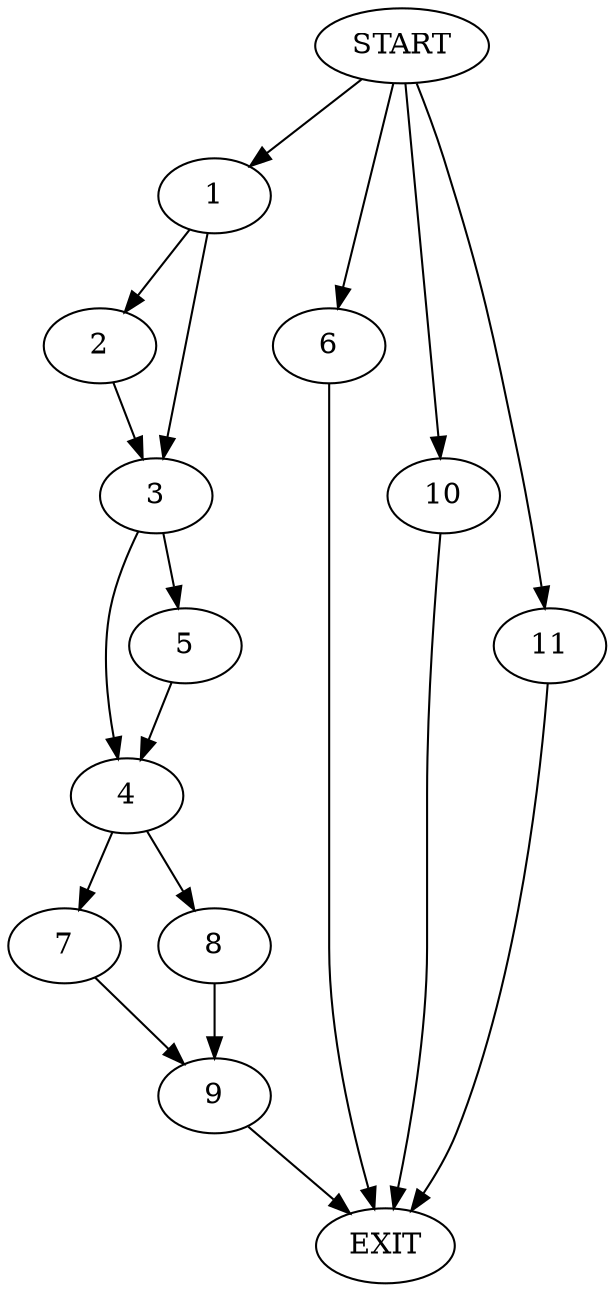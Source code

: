 digraph {
0 [label="START"]
12 [label="EXIT"]
0 -> 1
1 -> 2
1 -> 3
3 -> 4
3 -> 5
2 -> 3
0 -> 6
6 -> 12
5 -> 4
4 -> 7
4 -> 8
7 -> 9
8 -> 9
0 -> 10
10 -> 12
0 -> 11
11 -> 12
9 -> 12
}
